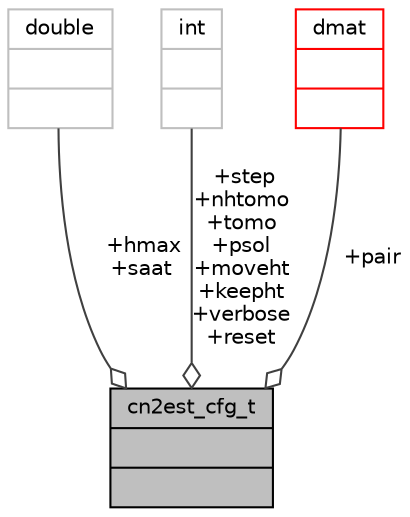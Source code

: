 digraph "cn2est_cfg_t"
{
 // INTERACTIVE_SVG=YES
  bgcolor="transparent";
  edge [fontname="Helvetica",fontsize="10",labelfontname="Helvetica",labelfontsize="10"];
  node [fontname="Helvetica",fontsize="10",shape=record];
  Node105 [label="{cn2est_cfg_t\n||}",height=0.2,width=0.4,color="black", fillcolor="grey75", style="filled", fontcolor="black"];
  Node106 -> Node105 [color="grey25",fontsize="10",style="solid",label=" +hmax\n+saat" ,arrowhead="odiamond",fontname="Helvetica"];
  Node106 [label="{double\n||}",height=0.2,width=0.4,color="grey75"];
  Node107 -> Node105 [color="grey25",fontsize="10",style="solid",label=" +step\n+nhtomo\n+tomo\n+psol\n+moveht\n+keepht\n+verbose\n+reset" ,arrowhead="odiamond",fontname="Helvetica"];
  Node107 [label="{int\n||}",height=0.2,width=0.4,color="grey75"];
  Node108 -> Node105 [color="grey25",fontsize="10",style="solid",label=" +pair" ,arrowhead="odiamond",fontname="Helvetica"];
  Node108 [label="{dmat\n||}",height=0.2,width=0.4,color="red",URL="$type_8h.html#structdmat"];
}
